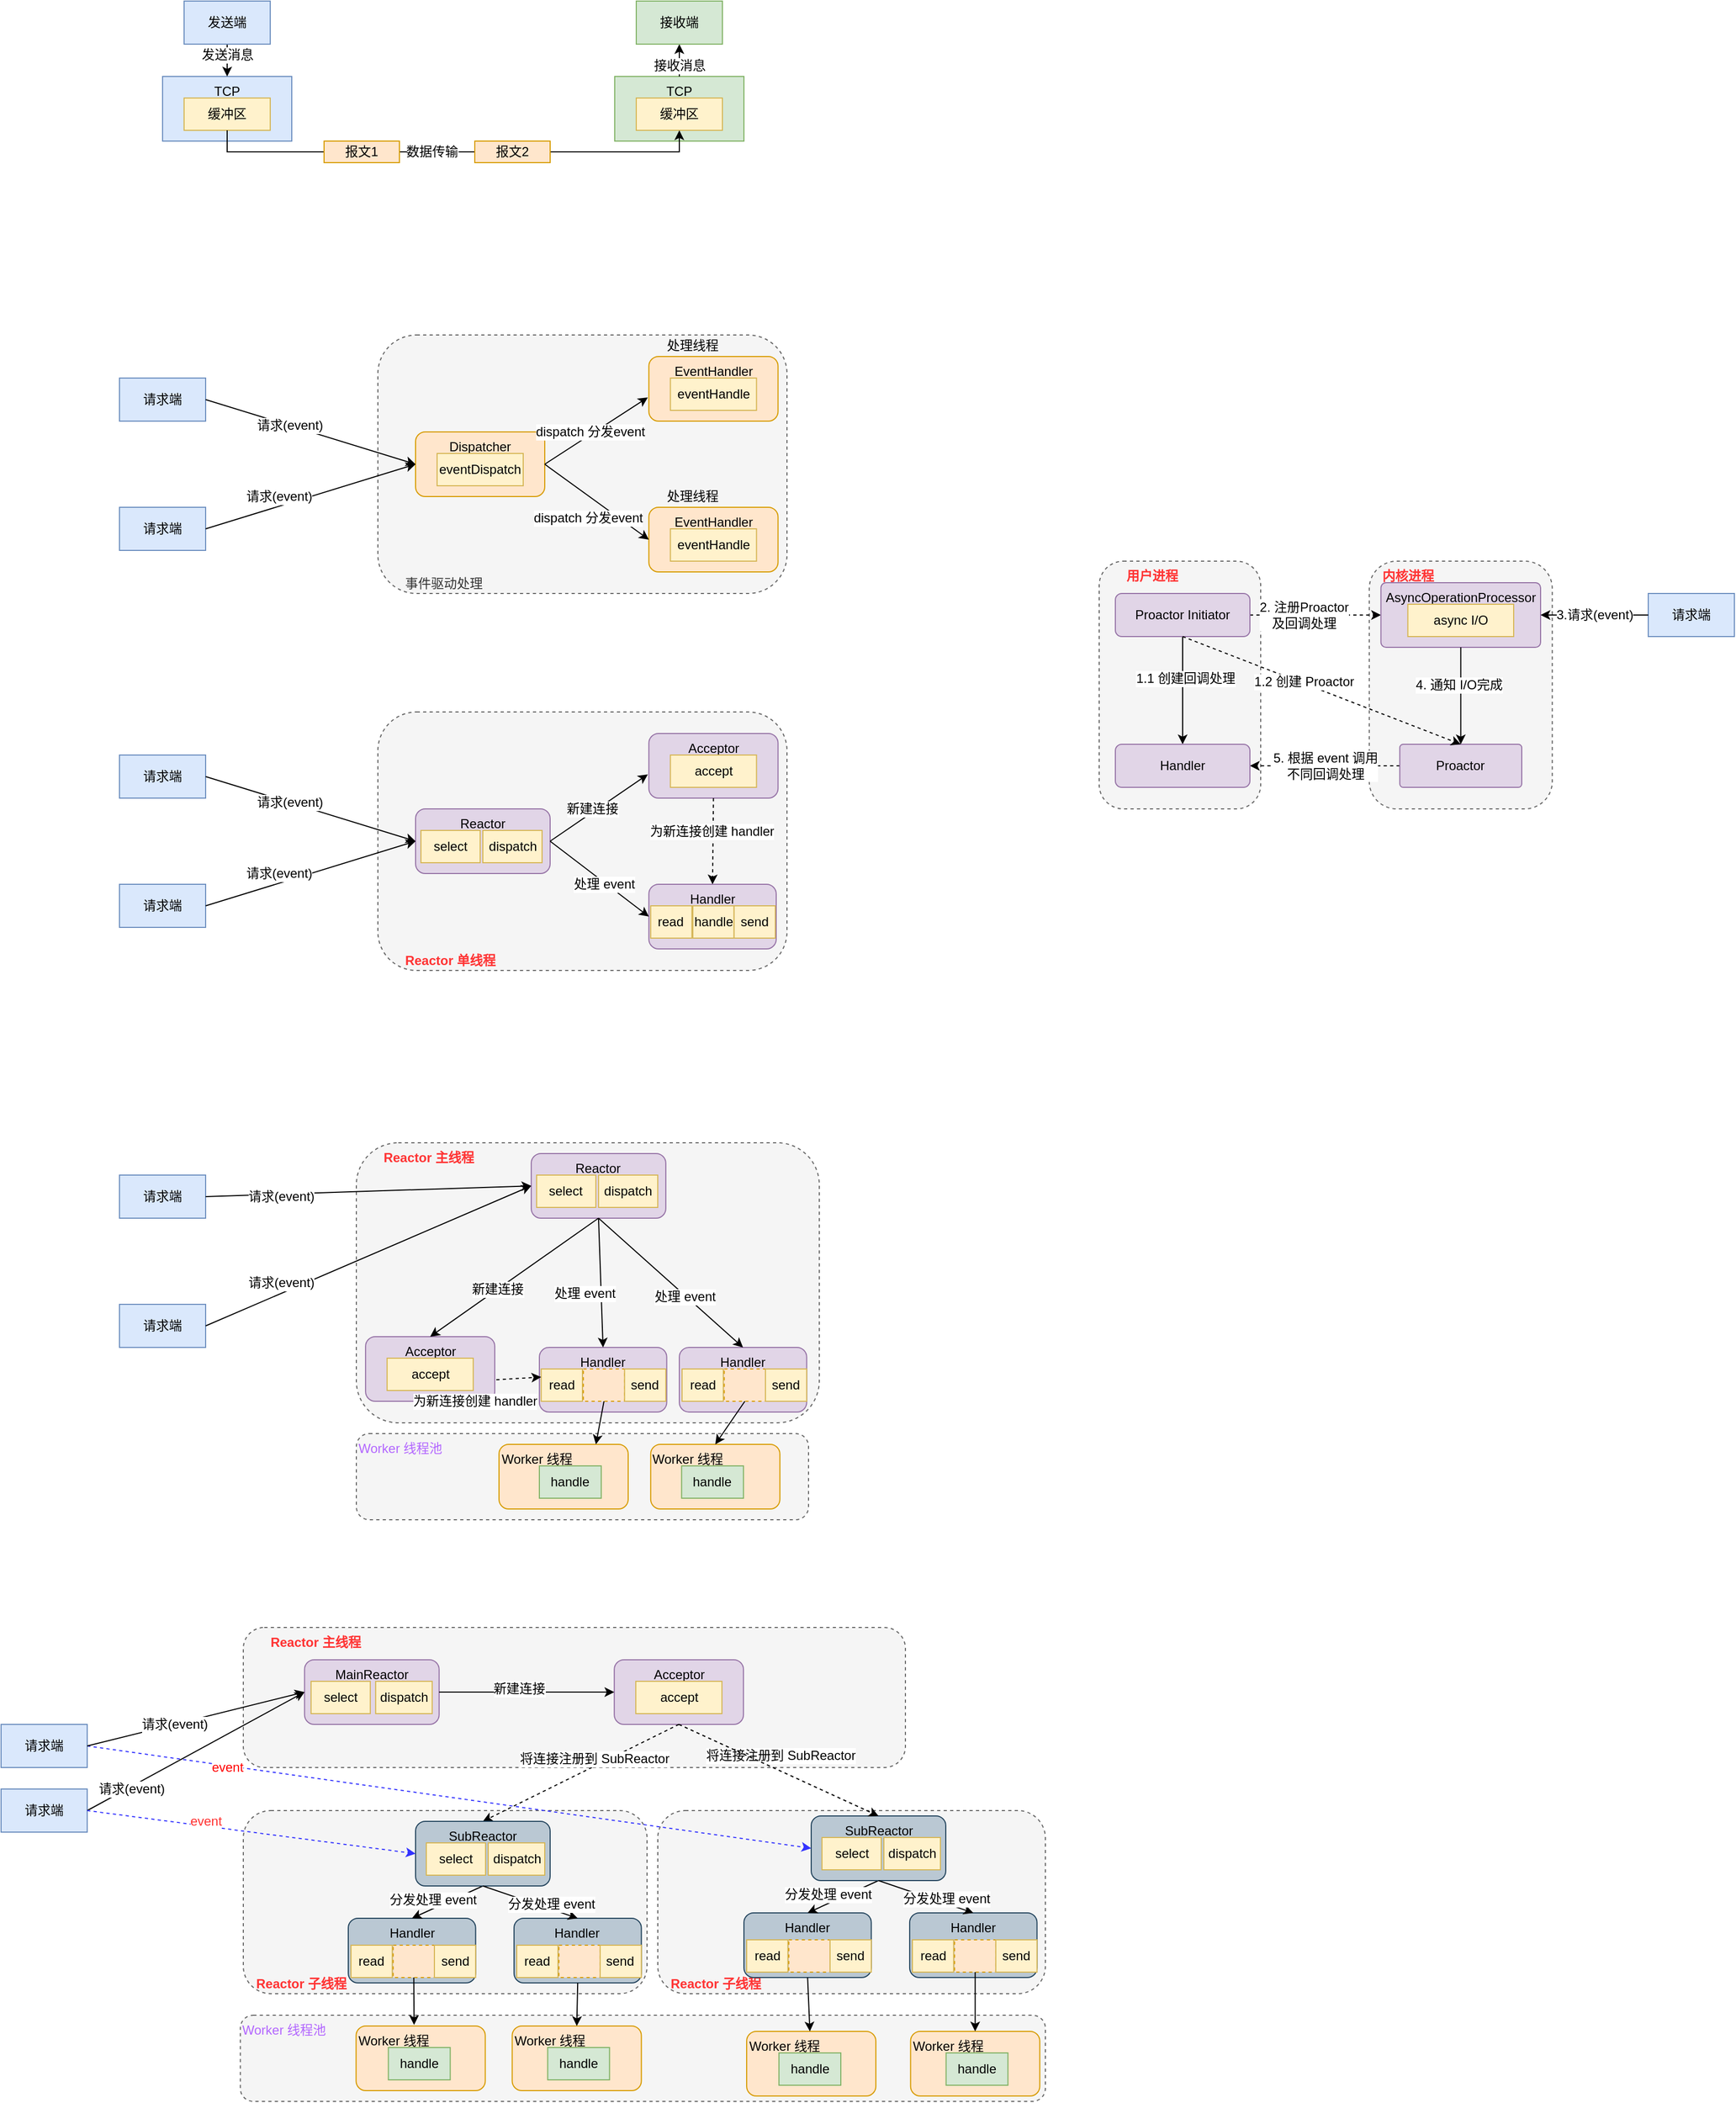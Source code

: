 <mxfile version="12.8.8" type="github"><diagram id="HG_nd-JVfH8owSsZCzvJ" name="Page-1"><mxGraphModel dx="1426" dy="865" grid="1" gridSize="10" guides="1" tooltips="1" connect="1" arrows="1" fold="1" page="1" pageScale="1" pageWidth="850" pageHeight="1100" math="0" shadow="0"><root><mxCell id="0"/><mxCell id="1" parent="0"/><mxCell id="6DmqUgGIosOf8eUgWo7p-262" value="&lt;b&gt;&lt;font color=&quot;#ff3333&quot;&gt;&amp;nbsp; &amp;nbsp;Reactor 子线程&lt;/font&gt;&lt;/b&gt;" style="rounded=1;whiteSpace=wrap;html=1;verticalAlign=bottom;align=left;dashed=1;fillColor=#f5f5f5;strokeColor=#666666;fontColor=#333333;" vertex="1" parent="1"><mxGeometry x="620" y="1840" width="360" height="170" as="geometry"/></mxCell><mxCell id="6DmqUgGIosOf8eUgWo7p-243" value="&lt;b&gt;&lt;font color=&quot;#ff3333&quot;&gt;&amp;nbsp; &amp;nbsp; &amp;nbsp; &amp;nbsp;用户进程&lt;/font&gt;&lt;/b&gt;" style="rounded=1;whiteSpace=wrap;html=1;verticalAlign=top;align=left;dashed=1;fillColor=#f5f5f5;strokeColor=#666666;fontColor=#333333;" vertex="1" parent="1"><mxGeometry x="1030" y="680" width="150" height="230" as="geometry"/></mxCell><mxCell id="6DmqUgGIosOf8eUgWo7p-240" value="&lt;font color=&quot;#ff3333&quot;&gt;&lt;b&gt;&amp;nbsp; &amp;nbsp;内核进程&lt;/b&gt;&lt;/font&gt;" style="rounded=1;whiteSpace=wrap;html=1;verticalAlign=top;align=left;dashed=1;fillColor=#f5f5f5;strokeColor=#666666;fontColor=#333333;" vertex="1" parent="1"><mxGeometry x="1280.85" y="680" width="170" height="230" as="geometry"/></mxCell><mxCell id="6DmqUgGIosOf8eUgWo7p-130" value="&lt;b&gt;&lt;font color=&quot;#ff3333&quot;&gt;&amp;nbsp; &amp;nbsp;Reactor 子线程&lt;/font&gt;&lt;/b&gt;" style="rounded=1;whiteSpace=wrap;html=1;verticalAlign=bottom;align=left;dashed=1;fillColor=#f5f5f5;strokeColor=#666666;fontColor=#333333;" vertex="1" parent="1"><mxGeometry x="235" y="1840" width="375" height="170" as="geometry"/></mxCell><mxCell id="6DmqUgGIosOf8eUgWo7p-181" value="" style="endArrow=classic;html=1;fontColor=#B266FF;exitX=1;exitY=0.5;exitDx=0;exitDy=0;entryX=0;entryY=0.5;entryDx=0;entryDy=0;dashed=1;strokeColor=#3333FF;" edge="1" parent="1" source="6DmqUgGIosOf8eUgWo7p-132" target="6DmqUgGIosOf8eUgWo7p-252"><mxGeometry width="50" height="50" relative="1" as="geometry"><mxPoint x="450" y="1790" as="sourcePoint"/><mxPoint x="500" y="1740" as="targetPoint"/></mxGeometry></mxCell><mxCell id="6DmqUgGIosOf8eUgWo7p-183" value="&lt;font color=&quot;#ff0000&quot;&gt;event&lt;/font&gt;" style="text;html=1;align=center;verticalAlign=middle;resizable=0;points=[];labelBackgroundColor=#ffffff;fontColor=#B266FF;" vertex="1" connectable="0" parent="6DmqUgGIosOf8eUgWo7p-181"><mxGeometry x="-0.645" relative="1" as="geometry"><mxPoint x="10.19" y="3.08" as="offset"/></mxGeometry></mxCell><mxCell id="6DmqUgGIosOf8eUgWo7p-180" value="&lt;b&gt;&lt;font color=&quot;#ff3333&quot;&gt;&amp;nbsp; &amp;nbsp; &amp;nbsp; &amp;nbsp;Reactor 主线程&lt;/font&gt;&lt;/b&gt;" style="rounded=1;whiteSpace=wrap;html=1;verticalAlign=top;align=left;dashed=1;fillColor=#f5f5f5;strokeColor=#666666;fontColor=#333333;" vertex="1" parent="1"><mxGeometry x="235" y="1670" width="615" height="130" as="geometry"/></mxCell><mxCell id="6DmqUgGIosOf8eUgWo7p-2" value="TCP" style="rounded=0;whiteSpace=wrap;html=1;verticalAlign=top;fillColor=#dae8fc;strokeColor=#6c8ebf;" vertex="1" parent="1"><mxGeometry x="160" y="230" width="120" height="60" as="geometry"/></mxCell><mxCell id="6DmqUgGIosOf8eUgWo7p-3" value="缓冲区" style="rounded=0;whiteSpace=wrap;html=1;fillColor=#fff2cc;strokeColor=#d6b656;" vertex="1" parent="1"><mxGeometry x="180" y="250" width="80" height="30" as="geometry"/></mxCell><mxCell id="6DmqUgGIosOf8eUgWo7p-4" value="" style="endArrow=classic;html=1;exitX=0.5;exitY=1;exitDx=0;exitDy=0;" edge="1" parent="1" source="6DmqUgGIosOf8eUgWo7p-6" target="6DmqUgGIosOf8eUgWo7p-2"><mxGeometry width="50" height="50" relative="1" as="geometry"><mxPoint x="220" y="160" as="sourcePoint"/><mxPoint x="580" y="440" as="targetPoint"/></mxGeometry></mxCell><mxCell id="6DmqUgGIosOf8eUgWo7p-5" value="发送消息" style="text;html=1;align=center;verticalAlign=middle;resizable=0;points=[];labelBackgroundColor=#ffffff;" vertex="1" connectable="0" parent="6DmqUgGIosOf8eUgWo7p-4"><mxGeometry x="-0.457" y="-2" relative="1" as="geometry"><mxPoint x="2" y="2" as="offset"/></mxGeometry></mxCell><mxCell id="6DmqUgGIosOf8eUgWo7p-6" value="发送端" style="rounded=0;whiteSpace=wrap;html=1;fillColor=#dae8fc;strokeColor=#6c8ebf;" vertex="1" parent="1"><mxGeometry x="180" y="160" width="80" height="40" as="geometry"/></mxCell><mxCell id="6DmqUgGIosOf8eUgWo7p-8" value="TCP" style="rounded=0;whiteSpace=wrap;html=1;verticalAlign=top;fillColor=#d5e8d4;strokeColor=#82b366;" vertex="1" parent="1"><mxGeometry x="580" y="230" width="120" height="60" as="geometry"/></mxCell><mxCell id="6DmqUgGIosOf8eUgWo7p-9" value="缓冲区" style="rounded=0;whiteSpace=wrap;html=1;fillColor=#fff2cc;strokeColor=#d6b656;" vertex="1" parent="1"><mxGeometry x="600" y="250" width="80" height="30" as="geometry"/></mxCell><mxCell id="6DmqUgGIosOf8eUgWo7p-10" value="" style="endArrow=classic;html=1;exitX=0.5;exitY=0;exitDx=0;exitDy=0;entryX=0.5;entryY=1;entryDx=0;entryDy=0;" edge="1" parent="1" source="6DmqUgGIosOf8eUgWo7p-8" target="6DmqUgGIosOf8eUgWo7p-12"><mxGeometry width="50" height="50" relative="1" as="geometry"><mxPoint x="640" y="160" as="sourcePoint"/><mxPoint x="550" y="210" as="targetPoint"/></mxGeometry></mxCell><mxCell id="6DmqUgGIosOf8eUgWo7p-11" value="接收消息" style="text;html=1;align=center;verticalAlign=middle;resizable=0;points=[];labelBackgroundColor=#ffffff;" vertex="1" connectable="0" parent="6DmqUgGIosOf8eUgWo7p-10"><mxGeometry x="-0.457" y="-2" relative="1" as="geometry"><mxPoint x="-2" y="-2" as="offset"/></mxGeometry></mxCell><mxCell id="6DmqUgGIosOf8eUgWo7p-12" value="接收端" style="rounded=0;whiteSpace=wrap;html=1;fillColor=#d5e8d4;strokeColor=#82b366;" vertex="1" parent="1"><mxGeometry x="600" y="160" width="80" height="40" as="geometry"/></mxCell><mxCell id="6DmqUgGIosOf8eUgWo7p-7" style="edgeStyle=orthogonalEdgeStyle;rounded=0;orthogonalLoop=1;jettySize=auto;html=1;exitX=0.5;exitY=1;exitDx=0;exitDy=0;entryX=0.5;entryY=1;entryDx=0;entryDy=0;" edge="1" parent="1" source="6DmqUgGIosOf8eUgWo7p-3" target="6DmqUgGIosOf8eUgWo7p-9"><mxGeometry relative="1" as="geometry"><mxPoint x="630" y="430" as="targetPoint"/></mxGeometry></mxCell><mxCell id="6DmqUgGIosOf8eUgWo7p-17" value="数据传输" style="text;html=1;align=center;verticalAlign=middle;resizable=0;points=[];labelBackgroundColor=#ffffff;" vertex="1" connectable="0" parent="6DmqUgGIosOf8eUgWo7p-7"><mxGeometry x="-0.122" relative="1" as="geometry"><mxPoint x="8" as="offset"/></mxGeometry></mxCell><mxCell id="6DmqUgGIosOf8eUgWo7p-13" value="报文1" style="rounded=0;whiteSpace=wrap;html=1;fillColor=#ffe6cc;strokeColor=#d79b00;" vertex="1" parent="1"><mxGeometry x="310" y="290" width="70" height="20" as="geometry"/></mxCell><mxCell id="6DmqUgGIosOf8eUgWo7p-14" value="报文2" style="rounded=0;whiteSpace=wrap;html=1;fillColor=#ffe6cc;strokeColor=#d79b00;" vertex="1" parent="1"><mxGeometry x="450" y="290" width="70" height="20" as="geometry"/></mxCell><mxCell id="6DmqUgGIosOf8eUgWo7p-43" value="&lt;b&gt;&lt;font color=&quot;#ff3333&quot;&gt;&amp;nbsp; &amp;nbsp; &amp;nbsp; &amp;nbsp;Reactor 单线程&lt;/font&gt;&lt;/b&gt;" style="rounded=1;whiteSpace=wrap;html=1;verticalAlign=bottom;align=left;dashed=1;fillColor=#f5f5f5;strokeColor=#666666;fontColor=#333333;" vertex="1" parent="1"><mxGeometry x="360" y="820" width="380" height="240" as="geometry"/></mxCell><mxCell id="6DmqUgGIosOf8eUgWo7p-44" value="Reactor" style="rounded=1;whiteSpace=wrap;html=1;verticalAlign=top;fillColor=#e1d5e7;strokeColor=#9673a6;" vertex="1" parent="1"><mxGeometry x="395" y="910" width="125" height="60" as="geometry"/></mxCell><mxCell id="6DmqUgGIosOf8eUgWo7p-45" value="请求端" style="rounded=0;whiteSpace=wrap;html=1;fillColor=#dae8fc;strokeColor=#6c8ebf;" vertex="1" parent="1"><mxGeometry x="120" y="860" width="80" height="40" as="geometry"/></mxCell><mxCell id="6DmqUgGIosOf8eUgWo7p-46" value="请求端" style="rounded=0;whiteSpace=wrap;html=1;fillColor=#dae8fc;strokeColor=#6c8ebf;" vertex="1" parent="1"><mxGeometry x="120" y="980" width="80" height="40" as="geometry"/></mxCell><mxCell id="6DmqUgGIosOf8eUgWo7p-47" value="dispatch" style="rounded=0;whiteSpace=wrap;html=1;fillColor=#fff2cc;strokeColor=#d6b656;" vertex="1" parent="1"><mxGeometry x="457.5" y="930" width="55" height="30" as="geometry"/></mxCell><mxCell id="6DmqUgGIosOf8eUgWo7p-48" value="Acceptor" style="rounded=1;whiteSpace=wrap;html=1;fillColor=#e1d5e7;strokeColor=#9673a6;verticalAlign=top;" vertex="1" parent="1"><mxGeometry x="611.7" y="840" width="120" height="60" as="geometry"/></mxCell><mxCell id="6DmqUgGIosOf8eUgWo7p-49" value="accept" style="rounded=0;whiteSpace=wrap;html=1;fillColor=#fff2cc;strokeColor=#d6b656;" vertex="1" parent="1"><mxGeometry x="631.7" y="860" width="80" height="30" as="geometry"/></mxCell><mxCell id="6DmqUgGIosOf8eUgWo7p-50" value="Handler" style="rounded=1;whiteSpace=wrap;html=1;fillColor=#e1d5e7;strokeColor=#9673a6;verticalAlign=top;" vertex="1" parent="1"><mxGeometry x="611.7" y="980" width="118.3" height="60" as="geometry"/></mxCell><mxCell id="6DmqUgGIosOf8eUgWo7p-51" value="read" style="rounded=0;whiteSpace=wrap;html=1;fillColor=#fff2cc;strokeColor=#d6b656;" vertex="1" parent="1"><mxGeometry x="613.4" y="1000" width="38.3" height="30" as="geometry"/></mxCell><mxCell id="6DmqUgGIosOf8eUgWo7p-54" value="" style="endArrow=classic;html=1;exitX=1;exitY=0.5;exitDx=0;exitDy=0;entryX=0;entryY=0.5;entryDx=0;entryDy=0;" edge="1" parent="1" source="6DmqUgGIosOf8eUgWo7p-45" target="6DmqUgGIosOf8eUgWo7p-44"><mxGeometry width="50" height="50" relative="1" as="geometry"><mxPoint x="600" y="1050" as="sourcePoint"/><mxPoint x="650" y="1000" as="targetPoint"/></mxGeometry></mxCell><mxCell id="6DmqUgGIosOf8eUgWo7p-55" value="请求(event)" style="text;html=1;align=center;verticalAlign=middle;resizable=0;points=[];labelBackgroundColor=#ffffff;" vertex="1" connectable="0" parent="6DmqUgGIosOf8eUgWo7p-54"><mxGeometry x="-0.2" relative="1" as="geometry"><mxPoint as="offset"/></mxGeometry></mxCell><mxCell id="6DmqUgGIosOf8eUgWo7p-56" value="" style="endArrow=classic;html=1;exitX=1;exitY=0.5;exitDx=0;exitDy=0;entryX=0;entryY=0.5;entryDx=0;entryDy=0;" edge="1" parent="1" source="6DmqUgGIosOf8eUgWo7p-46" target="6DmqUgGIosOf8eUgWo7p-44"><mxGeometry width="50" height="50" relative="1" as="geometry"><mxPoint x="600" y="1050" as="sourcePoint"/><mxPoint x="650" y="1000" as="targetPoint"/></mxGeometry></mxCell><mxCell id="6DmqUgGIosOf8eUgWo7p-57" value="请求(event)" style="text;html=1;align=center;verticalAlign=middle;resizable=0;points=[];labelBackgroundColor=#ffffff;" vertex="1" connectable="0" parent="6DmqUgGIosOf8eUgWo7p-56"><mxGeometry x="-0.292" y="2" relative="1" as="geometry"><mxPoint y="-7.4" as="offset"/></mxGeometry></mxCell><mxCell id="6DmqUgGIosOf8eUgWo7p-58" value="" style="endArrow=classic;html=1;exitX=1;exitY=0.5;exitDx=0;exitDy=0;entryX=-0.008;entryY=0.633;entryDx=0;entryDy=0;entryPerimeter=0;" edge="1" parent="1" source="6DmqUgGIosOf8eUgWo7p-44" target="6DmqUgGIosOf8eUgWo7p-48"><mxGeometry width="50" height="50" relative="1" as="geometry"><mxPoint x="675" y="1050" as="sourcePoint"/><mxPoint x="725" y="1000" as="targetPoint"/></mxGeometry></mxCell><mxCell id="6DmqUgGIosOf8eUgWo7p-59" value="新建连接" style="text;html=1;align=center;verticalAlign=middle;resizable=0;points=[];labelBackgroundColor=#ffffff;" vertex="1" connectable="0" parent="6DmqUgGIosOf8eUgWo7p-58"><mxGeometry x="-0.099" y="3" relative="1" as="geometry"><mxPoint as="offset"/></mxGeometry></mxCell><mxCell id="6DmqUgGIosOf8eUgWo7p-60" value="" style="endArrow=classic;html=1;exitX=1;exitY=0.5;exitDx=0;exitDy=0;entryX=0;entryY=0.5;entryDx=0;entryDy=0;" edge="1" parent="1" source="6DmqUgGIosOf8eUgWo7p-44" target="6DmqUgGIosOf8eUgWo7p-50"><mxGeometry width="50" height="50" relative="1" as="geometry"><mxPoint x="675" y="1050" as="sourcePoint"/><mxPoint x="725" y="1000" as="targetPoint"/></mxGeometry></mxCell><mxCell id="6DmqUgGIosOf8eUgWo7p-61" value="&lt;span style=&quot;color: rgba(0 , 0 , 0 , 0) ; font-family: monospace ; font-size: 0px ; background-color: rgb(248 , 249 , 250)&quot;&gt;%3CmxGraphModel%3E%3Croot%3E%3CmxCell%20id%3D%220%22%2F%3E%3CmxCell%20id%3D%221%22%20parent%3D%220%22%2F%3E%3CmxCell%20id%3D%222%22%20value%3D%22dispatch%20%E5%88%86%E5%8F%91event%22%20style%3D%22text%3Bhtml%3D1%3Balign%3Dcenter%3BverticalAlign%3Dmiddle%3Bresizable%3D0%3Bpoints%3D%5B%5D%3BlabelBackgroundColor%3D%23ffffff%3B%22%20vertex%3D%221%22%20connectable%3D%220%22%20parent%3D%221%22%3E%3CmxGeometry%20x%3D%22473.55%22%20y%3D%22569.861%22%20as%3D%22geometry%22%3E%3CmxPoint%20as%3D%22offset%22%2F%3E%3C%2FmxGeometry%3E%3C%2FmxCell%3E%3C%2Froot%3E%3C%2FmxGraphModel%3E&lt;/span&gt;" style="text;html=1;align=center;verticalAlign=middle;resizable=0;points=[];labelBackgroundColor=#ffffff;" vertex="1" connectable="0" parent="6DmqUgGIosOf8eUgWo7p-60"><mxGeometry x="-0.136" y="-2" relative="1" as="geometry"><mxPoint as="offset"/></mxGeometry></mxCell><mxCell id="6DmqUgGIosOf8eUgWo7p-62" value="处理 event" style="text;html=1;align=center;verticalAlign=middle;resizable=0;points=[];labelBackgroundColor=#ffffff;" vertex="1" connectable="0" parent="1"><mxGeometry x="570.0" y="980.001" as="geometry"><mxPoint as="offset"/></mxGeometry></mxCell><mxCell id="6DmqUgGIosOf8eUgWo7p-63" value="select" style="rounded=0;whiteSpace=wrap;html=1;fillColor=#fff2cc;strokeColor=#d6b656;" vertex="1" parent="1"><mxGeometry x="400" y="930" width="55" height="30" as="geometry"/></mxCell><mxCell id="6DmqUgGIosOf8eUgWo7p-65" value="handle" style="rounded=0;whiteSpace=wrap;html=1;fillColor=#fff2cc;strokeColor=#d6b656;" vertex="1" parent="1"><mxGeometry x="652.55" y="1000" width="38.3" height="30" as="geometry"/></mxCell><mxCell id="6DmqUgGIosOf8eUgWo7p-66" value="send" style="rounded=0;whiteSpace=wrap;html=1;fillColor=#fff2cc;strokeColor=#d6b656;" vertex="1" parent="1"><mxGeometry x="690.85" y="1000" width="38.3" height="30" as="geometry"/></mxCell><mxCell id="6DmqUgGIosOf8eUgWo7p-67" value="" style="endArrow=classic;html=1;exitX=0.5;exitY=1;exitDx=0;exitDy=0;entryX=0.5;entryY=0;entryDx=0;entryDy=0;dashed=1;" edge="1" parent="1" source="6DmqUgGIosOf8eUgWo7p-48" target="6DmqUgGIosOf8eUgWo7p-50"><mxGeometry width="50" height="50" relative="1" as="geometry"><mxPoint x="630" y="1000" as="sourcePoint"/><mxPoint x="680" y="950" as="targetPoint"/></mxGeometry></mxCell><mxCell id="6DmqUgGIosOf8eUgWo7p-68" value="为新连接创建 handler" style="text;html=1;align=center;verticalAlign=middle;resizable=0;points=[];labelBackgroundColor=#ffffff;" vertex="1" connectable="0" parent="6DmqUgGIosOf8eUgWo7p-67"><mxGeometry x="-0.224" y="-2" relative="1" as="geometry"><mxPoint as="offset"/></mxGeometry></mxCell><mxCell id="6DmqUgGIosOf8eUgWo7p-70" value="&lt;b&gt;&lt;font color=&quot;#ff3333&quot;&gt;&amp;nbsp; &amp;nbsp; &amp;nbsp; &amp;nbsp;Reactor 主线程&lt;/font&gt;&lt;/b&gt;" style="rounded=1;whiteSpace=wrap;html=1;verticalAlign=top;align=left;dashed=1;fillColor=#f5f5f5;strokeColor=#666666;fontColor=#333333;" vertex="1" parent="1"><mxGeometry x="340" y="1220" width="430" height="260" as="geometry"/></mxCell><mxCell id="6DmqUgGIosOf8eUgWo7p-71" value="Reactor" style="rounded=1;whiteSpace=wrap;html=1;verticalAlign=top;fillColor=#e1d5e7;strokeColor=#9673a6;" vertex="1" parent="1"><mxGeometry x="502.45" y="1230" width="125" height="60" as="geometry"/></mxCell><mxCell id="6DmqUgGIosOf8eUgWo7p-72" value="请求端" style="rounded=0;whiteSpace=wrap;html=1;fillColor=#dae8fc;strokeColor=#6c8ebf;" vertex="1" parent="1"><mxGeometry x="120" y="1250" width="80" height="40" as="geometry"/></mxCell><mxCell id="6DmqUgGIosOf8eUgWo7p-73" value="请求端" style="rounded=0;whiteSpace=wrap;html=1;fillColor=#dae8fc;strokeColor=#6c8ebf;" vertex="1" parent="1"><mxGeometry x="120" y="1370" width="80" height="40" as="geometry"/></mxCell><mxCell id="6DmqUgGIosOf8eUgWo7p-74" value="dispatch" style="rounded=0;whiteSpace=wrap;html=1;fillColor=#fff2cc;strokeColor=#d6b656;" vertex="1" parent="1"><mxGeometry x="564.95" y="1250" width="55" height="30" as="geometry"/></mxCell><mxCell id="6DmqUgGIosOf8eUgWo7p-75" value="Acceptor" style="rounded=1;whiteSpace=wrap;html=1;fillColor=#e1d5e7;strokeColor=#9673a6;verticalAlign=top;" vertex="1" parent="1"><mxGeometry x="348.57" y="1400" width="120" height="60" as="geometry"/></mxCell><mxCell id="6DmqUgGIosOf8eUgWo7p-76" value="accept" style="rounded=0;whiteSpace=wrap;html=1;fillColor=#fff2cc;strokeColor=#d6b656;" vertex="1" parent="1"><mxGeometry x="368.57" y="1420" width="80" height="30" as="geometry"/></mxCell><mxCell id="6DmqUgGIosOf8eUgWo7p-77" value="Handler" style="rounded=1;whiteSpace=wrap;html=1;fillColor=#e1d5e7;strokeColor=#9673a6;verticalAlign=top;" vertex="1" parent="1"><mxGeometry x="510" y="1410" width="118.3" height="60" as="geometry"/></mxCell><mxCell id="6DmqUgGIosOf8eUgWo7p-78" value="read" style="rounded=0;whiteSpace=wrap;html=1;fillColor=#fff2cc;strokeColor=#d6b656;" vertex="1" parent="1"><mxGeometry x="511.7" y="1430" width="38.3" height="30" as="geometry"/></mxCell><mxCell id="6DmqUgGIosOf8eUgWo7p-79" value="" style="endArrow=classic;html=1;exitX=1;exitY=0.5;exitDx=0;exitDy=0;entryX=0;entryY=0.5;entryDx=0;entryDy=0;" edge="1" parent="1" source="6DmqUgGIosOf8eUgWo7p-72" target="6DmqUgGIosOf8eUgWo7p-71"><mxGeometry width="50" height="50" relative="1" as="geometry"><mxPoint x="600" y="1440" as="sourcePoint"/><mxPoint x="650" y="1390" as="targetPoint"/></mxGeometry></mxCell><mxCell id="6DmqUgGIosOf8eUgWo7p-80" value="请求(event)" style="text;html=1;align=center;verticalAlign=middle;resizable=0;points=[];labelBackgroundColor=#ffffff;" vertex="1" connectable="0" parent="6DmqUgGIosOf8eUgWo7p-79"><mxGeometry x="-0.2" relative="1" as="geometry"><mxPoint x="-50.93" y="4" as="offset"/></mxGeometry></mxCell><mxCell id="6DmqUgGIosOf8eUgWo7p-81" value="" style="endArrow=classic;html=1;exitX=1;exitY=0.5;exitDx=0;exitDy=0;entryX=0;entryY=0.5;entryDx=0;entryDy=0;" edge="1" parent="1" source="6DmqUgGIosOf8eUgWo7p-73" target="6DmqUgGIosOf8eUgWo7p-71"><mxGeometry width="50" height="50" relative="1" as="geometry"><mxPoint x="600" y="1440" as="sourcePoint"/><mxPoint x="650" y="1390" as="targetPoint"/></mxGeometry></mxCell><mxCell id="6DmqUgGIosOf8eUgWo7p-82" value="请求(event)" style="text;html=1;align=center;verticalAlign=middle;resizable=0;points=[];labelBackgroundColor=#ffffff;" vertex="1" connectable="0" parent="6DmqUgGIosOf8eUgWo7p-81"><mxGeometry x="-0.292" y="2" relative="1" as="geometry"><mxPoint x="-36.7" y="8.04" as="offset"/></mxGeometry></mxCell><mxCell id="6DmqUgGIosOf8eUgWo7p-83" value="" style="endArrow=classic;html=1;exitX=0.5;exitY=1;exitDx=0;exitDy=0;entryX=0.5;entryY=0;entryDx=0;entryDy=0;" edge="1" parent="1" source="6DmqUgGIosOf8eUgWo7p-71" target="6DmqUgGIosOf8eUgWo7p-75"><mxGeometry width="50" height="50" relative="1" as="geometry"><mxPoint x="675" y="1440" as="sourcePoint"/><mxPoint x="725" y="1390" as="targetPoint"/></mxGeometry></mxCell><mxCell id="6DmqUgGIosOf8eUgWo7p-84" value="新建连接" style="text;html=1;align=center;verticalAlign=middle;resizable=0;points=[];labelBackgroundColor=#ffffff;" vertex="1" connectable="0" parent="6DmqUgGIosOf8eUgWo7p-83"><mxGeometry x="-0.099" y="3" relative="1" as="geometry"><mxPoint x="-25.94" y="13.83" as="offset"/></mxGeometry></mxCell><mxCell id="6DmqUgGIosOf8eUgWo7p-85" value="" style="endArrow=classic;html=1;exitX=0.5;exitY=1;exitDx=0;exitDy=0;entryX=0.5;entryY=0;entryDx=0;entryDy=0;" edge="1" parent="1" source="6DmqUgGIosOf8eUgWo7p-71" target="6DmqUgGIosOf8eUgWo7p-77"><mxGeometry width="50" height="50" relative="1" as="geometry"><mxPoint x="675" y="1440" as="sourcePoint"/><mxPoint x="725" y="1390" as="targetPoint"/></mxGeometry></mxCell><mxCell id="6DmqUgGIosOf8eUgWo7p-86" value="&lt;span style=&quot;color: rgba(0 , 0 , 0 , 0) ; font-family: monospace ; font-size: 0px ; background-color: rgb(248 , 249 , 250)&quot;&gt;%3CmxGraphModel%3E%3Croot%3E%3CmxCell%20id%3D%220%22%2F%3E%3CmxCell%20id%3D%221%22%20parent%3D%220%22%2F%3E%3CmxCell%20id%3D%222%22%20value%3D%22dispatch%20%E5%88%86%E5%8F%91event%22%20style%3D%22text%3Bhtml%3D1%3Balign%3Dcenter%3BverticalAlign%3Dmiddle%3Bresizable%3D0%3Bpoints%3D%5B%5D%3BlabelBackgroundColor%3D%23ffffff%3B%22%20vertex%3D%221%22%20connectable%3D%220%22%20parent%3D%221%22%3E%3CmxGeometry%20x%3D%22473.55%22%20y%3D%22569.861%22%20as%3D%22geometry%22%3E%3CmxPoint%20as%3D%22offset%22%2F%3E%3C%2FmxGeometry%3E%3C%2FmxCell%3E%3C%2Froot%3E%3C%2FmxGraphModel%3E&lt;/span&gt;" style="text;html=1;align=center;verticalAlign=middle;resizable=0;points=[];labelBackgroundColor=#ffffff;" vertex="1" connectable="0" parent="6DmqUgGIosOf8eUgWo7p-85"><mxGeometry x="-0.136" y="-2" relative="1" as="geometry"><mxPoint as="offset"/></mxGeometry></mxCell><mxCell id="6DmqUgGIosOf8eUgWo7p-87" value="处理 event" style="text;html=1;align=center;verticalAlign=middle;resizable=0;points=[];labelBackgroundColor=#ffffff;" vertex="1" connectable="0" parent="1"><mxGeometry x="555.0" y="1363.071" as="geometry"><mxPoint x="-3" y="-3" as="offset"/></mxGeometry></mxCell><mxCell id="6DmqUgGIosOf8eUgWo7p-88" value="select" style="rounded=0;whiteSpace=wrap;html=1;fillColor=#fff2cc;strokeColor=#d6b656;" vertex="1" parent="1"><mxGeometry x="507.45" y="1250" width="55" height="30" as="geometry"/></mxCell><mxCell id="6DmqUgGIosOf8eUgWo7p-89" value="" style="rounded=0;whiteSpace=wrap;html=1;fillColor=#ffe6cc;strokeColor=#d79b00;dashed=1;" vertex="1" parent="1"><mxGeometry x="550.85" y="1430" width="38.3" height="30" as="geometry"/></mxCell><mxCell id="6DmqUgGIosOf8eUgWo7p-90" value="send" style="rounded=0;whiteSpace=wrap;html=1;fillColor=#fff2cc;strokeColor=#d6b656;" vertex="1" parent="1"><mxGeometry x="589.15" y="1430" width="38.3" height="30" as="geometry"/></mxCell><mxCell id="6DmqUgGIosOf8eUgWo7p-91" value="" style="endArrow=classic;html=1;entryX=0;entryY=0.25;entryDx=0;entryDy=0;dashed=1;" edge="1" parent="1" target="6DmqUgGIosOf8eUgWo7p-78"><mxGeometry width="50" height="50" relative="1" as="geometry"><mxPoint x="470" y="1440" as="sourcePoint"/><mxPoint x="680" y="1340" as="targetPoint"/></mxGeometry></mxCell><mxCell id="6DmqUgGIosOf8eUgWo7p-92" value="为新连接创建 handler" style="text;html=1;align=center;verticalAlign=middle;resizable=0;points=[];labelBackgroundColor=#ffffff;" vertex="1" connectable="0" parent="6DmqUgGIosOf8eUgWo7p-91"><mxGeometry x="-0.224" y="-2" relative="1" as="geometry"><mxPoint x="-36.09" y="18.96" as="offset"/></mxGeometry></mxCell><mxCell id="6DmqUgGIosOf8eUgWo7p-93" value="Worker 线程池" style="rounded=1;whiteSpace=wrap;html=1;dashed=1;align=left;verticalAlign=top;fillColor=#f5f5f5;strokeColor=#666666;fontColor=#B266FF;" vertex="1" parent="1"><mxGeometry x="340" y="1490" width="420" height="80" as="geometry"/></mxCell><mxCell id="6DmqUgGIosOf8eUgWo7p-94" value="Worker 线程" style="rounded=1;whiteSpace=wrap;html=1;align=left;verticalAlign=top;fillColor=#ffe6cc;strokeColor=#d79b00;" vertex="1" parent="1"><mxGeometry x="613.4" y="1500" width="120" height="60" as="geometry"/></mxCell><mxCell id="6DmqUgGIosOf8eUgWo7p-95" value="Worker 线程" style="rounded=1;whiteSpace=wrap;html=1;align=left;verticalAlign=top;fillColor=#ffe6cc;strokeColor=#d79b00;" vertex="1" parent="1"><mxGeometry x="472.5" y="1500" width="120" height="60" as="geometry"/></mxCell><mxCell id="6DmqUgGIosOf8eUgWo7p-96" value="handle" style="rounded=0;whiteSpace=wrap;html=1;align=center;fillColor=#d5e8d4;strokeColor=#82b366;" vertex="1" parent="1"><mxGeometry x="642.13" y="1520" width="57.45" height="30" as="geometry"/></mxCell><mxCell id="6DmqUgGIosOf8eUgWo7p-98" value="" style="endArrow=classic;html=1;exitX=0.5;exitY=1;exitDx=0;exitDy=0;entryX=0.75;entryY=0;entryDx=0;entryDy=0;" edge="1" parent="1" source="6DmqUgGIosOf8eUgWo7p-89" target="6DmqUgGIosOf8eUgWo7p-95"><mxGeometry width="50" height="50" relative="1" as="geometry"><mxPoint x="659.15" y="1260" as="sourcePoint"/><mxPoint x="709.15" y="1210" as="targetPoint"/></mxGeometry></mxCell><mxCell id="6DmqUgGIosOf8eUgWo7p-99" value="handle" style="rounded=0;whiteSpace=wrap;html=1;align=center;fillColor=#d5e8d4;strokeColor=#82b366;" vertex="1" parent="1"><mxGeometry x="510.0" y="1520" width="57.45" height="30" as="geometry"/></mxCell><mxCell id="6DmqUgGIosOf8eUgWo7p-131" value="MainReactor" style="rounded=1;whiteSpace=wrap;html=1;verticalAlign=top;fillColor=#e1d5e7;strokeColor=#9673a6;" vertex="1" parent="1"><mxGeometry x="291.88" y="1700" width="125" height="60" as="geometry"/></mxCell><mxCell id="6DmqUgGIosOf8eUgWo7p-132" value="请求端" style="rounded=0;whiteSpace=wrap;html=1;fillColor=#dae8fc;strokeColor=#6c8ebf;" vertex="1" parent="1"><mxGeometry x="10" y="1760" width="80" height="40" as="geometry"/></mxCell><mxCell id="6DmqUgGIosOf8eUgWo7p-133" value="请求端" style="rounded=0;whiteSpace=wrap;html=1;fillColor=#dae8fc;strokeColor=#6c8ebf;" vertex="1" parent="1"><mxGeometry x="10" y="1820" width="80" height="40" as="geometry"/></mxCell><mxCell id="6DmqUgGIosOf8eUgWo7p-134" value="dispatch" style="rounded=0;whiteSpace=wrap;html=1;fillColor=#fff2cc;strokeColor=#d6b656;" vertex="1" parent="1"><mxGeometry x="357.93" y="1720" width="52.5" height="30" as="geometry"/></mxCell><mxCell id="6DmqUgGIosOf8eUgWo7p-135" value="Acceptor" style="rounded=1;whiteSpace=wrap;html=1;fillColor=#e1d5e7;strokeColor=#9673a6;verticalAlign=top;" vertex="1" parent="1"><mxGeometry x="579.58" y="1700" width="120" height="60" as="geometry"/></mxCell><mxCell id="6DmqUgGIosOf8eUgWo7p-136" value="accept" style="rounded=0;whiteSpace=wrap;html=1;fillColor=#fff2cc;strokeColor=#d6b656;" vertex="1" parent="1"><mxGeometry x="599.58" y="1720" width="80" height="30" as="geometry"/></mxCell><mxCell id="6DmqUgGIosOf8eUgWo7p-137" value="Handler" style="rounded=1;whiteSpace=wrap;html=1;fillColor=#bac8d3;strokeColor=#23445d;verticalAlign=top;" vertex="1" parent="1"><mxGeometry x="332.5" y="1940" width="118.3" height="60" as="geometry"/></mxCell><mxCell id="6DmqUgGIosOf8eUgWo7p-138" value="read" style="rounded=0;whiteSpace=wrap;html=1;fillColor=#fff2cc;strokeColor=#d6b656;" vertex="1" parent="1"><mxGeometry x="335.05" y="1965" width="38.3" height="30" as="geometry"/></mxCell><mxCell id="6DmqUgGIosOf8eUgWo7p-139" value="" style="endArrow=classic;html=1;exitX=1;exitY=0.5;exitDx=0;exitDy=0;entryX=0;entryY=0.5;entryDx=0;entryDy=0;" edge="1" parent="1" source="6DmqUgGIosOf8eUgWo7p-132" target="6DmqUgGIosOf8eUgWo7p-131"><mxGeometry width="50" height="50" relative="1" as="geometry"><mxPoint x="480" y="1930" as="sourcePoint"/><mxPoint x="530" y="1880" as="targetPoint"/></mxGeometry></mxCell><mxCell id="6DmqUgGIosOf8eUgWo7p-140" value="请求(event)" style="text;html=1;align=center;verticalAlign=middle;resizable=0;points=[];labelBackgroundColor=#ffffff;" vertex="1" connectable="0" parent="6DmqUgGIosOf8eUgWo7p-139"><mxGeometry x="-0.2" relative="1" as="geometry"><mxPoint as="offset"/></mxGeometry></mxCell><mxCell id="6DmqUgGIosOf8eUgWo7p-141" value="" style="endArrow=classic;html=1;exitX=1;exitY=0.5;exitDx=0;exitDy=0;entryX=0;entryY=0.5;entryDx=0;entryDy=0;" edge="1" parent="1" source="6DmqUgGIosOf8eUgWo7p-133" target="6DmqUgGIosOf8eUgWo7p-131"><mxGeometry width="50" height="50" relative="1" as="geometry"><mxPoint x="480" y="1930" as="sourcePoint"/><mxPoint x="530" y="1880" as="targetPoint"/></mxGeometry></mxCell><mxCell id="6DmqUgGIosOf8eUgWo7p-142" value="请求(event)" style="text;html=1;align=center;verticalAlign=middle;resizable=0;points=[];labelBackgroundColor=#ffffff;" vertex="1" connectable="0" parent="6DmqUgGIosOf8eUgWo7p-141"><mxGeometry x="-0.292" y="2" relative="1" as="geometry"><mxPoint x="-30.17" y="20.51" as="offset"/></mxGeometry></mxCell><mxCell id="6DmqUgGIosOf8eUgWo7p-143" value="" style="endArrow=classic;html=1;exitX=1;exitY=0.5;exitDx=0;exitDy=0;entryX=0;entryY=0.5;entryDx=0;entryDy=0;" edge="1" parent="1" source="6DmqUgGIosOf8eUgWo7p-131" target="6DmqUgGIosOf8eUgWo7p-135"><mxGeometry width="50" height="50" relative="1" as="geometry"><mxPoint x="575.43" y="1900" as="sourcePoint"/><mxPoint x="511.43" y="1730" as="targetPoint"/></mxGeometry></mxCell><mxCell id="6DmqUgGIosOf8eUgWo7p-144" value="新建连接" style="text;html=1;align=center;verticalAlign=middle;resizable=0;points=[];labelBackgroundColor=#ffffff;" vertex="1" connectable="0" parent="6DmqUgGIosOf8eUgWo7p-143"><mxGeometry x="-0.099" y="3" relative="1" as="geometry"><mxPoint as="offset"/></mxGeometry></mxCell><mxCell id="6DmqUgGIosOf8eUgWo7p-145" value="" style="endArrow=classic;html=1;exitX=0.5;exitY=1;exitDx=0;exitDy=0;entryX=0.5;entryY=0;entryDx=0;entryDy=0;" edge="1" parent="1" source="6DmqUgGIosOf8eUgWo7p-160" target="6DmqUgGIosOf8eUgWo7p-137"><mxGeometry width="50" height="50" relative="1" as="geometry"><mxPoint x="555" y="1930" as="sourcePoint"/><mxPoint x="605" y="1880" as="targetPoint"/></mxGeometry></mxCell><mxCell id="6DmqUgGIosOf8eUgWo7p-146" value="&lt;span style=&quot;color: rgba(0 , 0 , 0 , 0) ; font-family: monospace ; font-size: 0px ; background-color: rgb(248 , 249 , 250)&quot;&gt;%3CmxGraphModel%3E%3Croot%3E%3CmxCell%20id%3D%220%22%2F%3E%3CmxCell%20id%3D%221%22%20parent%3D%220%22%2F%3E%3CmxCell%20id%3D%222%22%20value%3D%22dispatch%20%E5%88%86%E5%8F%91event%22%20style%3D%22text%3Bhtml%3D1%3Balign%3Dcenter%3BverticalAlign%3Dmiddle%3Bresizable%3D0%3Bpoints%3D%5B%5D%3BlabelBackgroundColor%3D%23ffffff%3B%22%20vertex%3D%221%22%20connectable%3D%220%22%20parent%3D%221%22%3E%3CmxGeometry%20x%3D%22473.55%22%20y%3D%22569.861%22%20as%3D%22geometry%22%3E%3CmxPoint%20as%3D%22offset%22%2F%3E%3C%2FmxGeometry%3E%3C%2FmxCell%3E%3C%2Froot%3E%3C%2FmxGraphModel%3E&lt;/span&gt;" style="text;html=1;align=center;verticalAlign=middle;resizable=0;points=[];labelBackgroundColor=#ffffff;" vertex="1" connectable="0" parent="6DmqUgGIosOf8eUgWo7p-145"><mxGeometry x="-0.136" y="-2" relative="1" as="geometry"><mxPoint as="offset"/></mxGeometry></mxCell><mxCell id="6DmqUgGIosOf8eUgWo7p-163" value="分发处理 event" style="text;html=1;align=center;verticalAlign=middle;resizable=0;points=[];labelBackgroundColor=#ffffff;" vertex="1" connectable="0" parent="6DmqUgGIosOf8eUgWo7p-145"><mxGeometry x="-0.247" y="-2" relative="1" as="geometry"><mxPoint x="-21.68" y="3.37" as="offset"/></mxGeometry></mxCell><mxCell id="6DmqUgGIosOf8eUgWo7p-148" value="select" style="rounded=0;whiteSpace=wrap;html=1;fillColor=#fff2cc;strokeColor=#d6b656;" vertex="1" parent="1"><mxGeometry x="297.93" y="1720" width="55" height="30" as="geometry"/></mxCell><mxCell id="6DmqUgGIosOf8eUgWo7p-149" value="" style="rounded=0;whiteSpace=wrap;html=1;fillColor=#ffe6cc;strokeColor=#d79b00;dashed=1;" vertex="1" parent="1"><mxGeometry x="374.2" y="1965" width="38.3" height="30" as="geometry"/></mxCell><mxCell id="6DmqUgGIosOf8eUgWo7p-150" value="send" style="rounded=0;whiteSpace=wrap;html=1;fillColor=#fff2cc;strokeColor=#d6b656;" vertex="1" parent="1"><mxGeometry x="412.5" y="1965" width="38.3" height="30" as="geometry"/></mxCell><mxCell id="6DmqUgGIosOf8eUgWo7p-151" value="" style="endArrow=classic;html=1;exitX=0.5;exitY=1;exitDx=0;exitDy=0;dashed=1;entryX=0.5;entryY=0;entryDx=0;entryDy=0;" edge="1" parent="1" source="6DmqUgGIosOf8eUgWo7p-135" target="6DmqUgGIosOf8eUgWo7p-160"><mxGeometry width="50" height="50" relative="1" as="geometry"><mxPoint x="510" y="1880" as="sourcePoint"/><mxPoint x="450" y="1930" as="targetPoint"/></mxGeometry></mxCell><mxCell id="6DmqUgGIosOf8eUgWo7p-152" value="将连接注册到 SubReactor" style="text;html=1;align=center;verticalAlign=middle;resizable=0;points=[];labelBackgroundColor=#ffffff;" vertex="1" connectable="0" parent="6DmqUgGIosOf8eUgWo7p-151"><mxGeometry x="-0.224" y="-2" relative="1" as="geometry"><mxPoint x="-6.91" y="-1.41" as="offset"/></mxGeometry></mxCell><mxCell id="6DmqUgGIosOf8eUgWo7p-153" value="Worker 线程池" style="rounded=1;whiteSpace=wrap;html=1;dashed=1;align=left;verticalAlign=top;fillColor=#f5f5f5;strokeColor=#666666;fontColor=#B266FF;" vertex="1" parent="1"><mxGeometry x="232.25" y="2030" width="747.75" height="80" as="geometry"/></mxCell><mxCell id="6DmqUgGIosOf8eUgWo7p-154" value="Worker 线程" style="rounded=1;whiteSpace=wrap;html=1;align=left;verticalAlign=top;fillColor=#ffe6cc;strokeColor=#d79b00;" vertex="1" parent="1"><mxGeometry x="484.75" y="2040" width="120" height="60" as="geometry"/></mxCell><mxCell id="6DmqUgGIosOf8eUgWo7p-155" value="Worker 线程" style="rounded=1;whiteSpace=wrap;html=1;align=left;verticalAlign=top;fillColor=#ffe6cc;strokeColor=#d79b00;" vertex="1" parent="1"><mxGeometry x="339.75" y="2040" width="120" height="60" as="geometry"/></mxCell><mxCell id="6DmqUgGIosOf8eUgWo7p-156" value="handle" style="rounded=0;whiteSpace=wrap;html=1;align=center;fillColor=#d5e8d4;strokeColor=#82b366;" vertex="1" parent="1"><mxGeometry x="517.73" y="2060" width="57.45" height="30" as="geometry"/></mxCell><mxCell id="6DmqUgGIosOf8eUgWo7p-157" value="" style="endArrow=classic;html=1;exitX=0.5;exitY=1;exitDx=0;exitDy=0;entryX=0.449;entryY=-0.017;entryDx=0;entryDy=0;entryPerimeter=0;" edge="1" parent="1" source="6DmqUgGIosOf8eUgWo7p-149" target="6DmqUgGIosOf8eUgWo7p-155"><mxGeometry width="50" height="50" relative="1" as="geometry"><mxPoint x="539.15" y="1750" as="sourcePoint"/><mxPoint x="589.15" y="1700" as="targetPoint"/></mxGeometry></mxCell><mxCell id="6DmqUgGIosOf8eUgWo7p-158" value="handle" style="rounded=0;whiteSpace=wrap;html=1;align=center;fillColor=#d5e8d4;strokeColor=#82b366;" vertex="1" parent="1"><mxGeometry x="369.75" y="2060" width="57.45" height="30" as="geometry"/></mxCell><mxCell id="6DmqUgGIosOf8eUgWo7p-160" value="SubReactor" style="rounded=1;whiteSpace=wrap;html=1;verticalAlign=top;fillColor=#bac8d3;strokeColor=#23445d;" vertex="1" parent="1"><mxGeometry x="395" y="1850" width="125" height="60" as="geometry"/></mxCell><mxCell id="6DmqUgGIosOf8eUgWo7p-161" value="select" style="rounded=0;whiteSpace=wrap;html=1;fillColor=#fff2cc;strokeColor=#d6b656;" vertex="1" parent="1"><mxGeometry x="405" y="1870" width="55" height="30" as="geometry"/></mxCell><mxCell id="6DmqUgGIosOf8eUgWo7p-162" value="dispatch" style="rounded=0;whiteSpace=wrap;html=1;fillColor=#fff2cc;strokeColor=#d6b656;" vertex="1" parent="1"><mxGeometry x="462.5" y="1870" width="52.5" height="30" as="geometry"/></mxCell><mxCell id="6DmqUgGIosOf8eUgWo7p-164" value="Handler" style="rounded=1;whiteSpace=wrap;html=1;fillColor=#e1d5e7;strokeColor=#9673a6;verticalAlign=top;" vertex="1" parent="1"><mxGeometry x="640" y="1410" width="118.3" height="60" as="geometry"/></mxCell><mxCell id="6DmqUgGIosOf8eUgWo7p-165" value="read" style="rounded=0;whiteSpace=wrap;html=1;fillColor=#fff2cc;strokeColor=#d6b656;" vertex="1" parent="1"><mxGeometry x="642.55" y="1430" width="38.3" height="30" as="geometry"/></mxCell><mxCell id="6DmqUgGIosOf8eUgWo7p-166" value="" style="rounded=0;whiteSpace=wrap;html=1;fillColor=#ffe6cc;strokeColor=#d79b00;dashed=1;" vertex="1" parent="1"><mxGeometry x="681.7" y="1430" width="38.3" height="30" as="geometry"/></mxCell><mxCell id="6DmqUgGIosOf8eUgWo7p-167" value="send" style="rounded=0;whiteSpace=wrap;html=1;fillColor=#fff2cc;strokeColor=#d6b656;" vertex="1" parent="1"><mxGeometry x="720" y="1430" width="38.3" height="30" as="geometry"/></mxCell><mxCell id="6DmqUgGIosOf8eUgWo7p-168" value="" style="endArrow=classic;html=1;exitX=0.5;exitY=1;exitDx=0;exitDy=0;entryX=0.5;entryY=0;entryDx=0;entryDy=0;" edge="1" parent="1" source="6DmqUgGIosOf8eUgWo7p-71" target="6DmqUgGIosOf8eUgWo7p-164"><mxGeometry width="50" height="50" relative="1" as="geometry"><mxPoint x="590" y="1420" as="sourcePoint"/><mxPoint x="640" y="1370" as="targetPoint"/></mxGeometry></mxCell><mxCell id="6DmqUgGIosOf8eUgWo7p-169" value="处理 event" style="text;html=1;align=center;verticalAlign=middle;resizable=0;points=[];labelBackgroundColor=#ffffff;" vertex="1" connectable="0" parent="6DmqUgGIosOf8eUgWo7p-168"><mxGeometry x="0.2" y="-1" relative="1" as="geometry"><mxPoint as="offset"/></mxGeometry></mxCell><mxCell id="6DmqUgGIosOf8eUgWo7p-170" value="" style="endArrow=classic;html=1;exitX=0.5;exitY=1;exitDx=0;exitDy=0;entryX=0.5;entryY=0;entryDx=0;entryDy=0;" edge="1" parent="1" source="6DmqUgGIosOf8eUgWo7p-166" target="6DmqUgGIosOf8eUgWo7p-94"><mxGeometry width="50" height="50" relative="1" as="geometry"><mxPoint x="590" y="1420" as="sourcePoint"/><mxPoint x="538" y="1500" as="targetPoint"/></mxGeometry></mxCell><mxCell id="6DmqUgGIosOf8eUgWo7p-172" value="Handler" style="rounded=1;whiteSpace=wrap;html=1;fillColor=#bac8d3;strokeColor=#23445d;verticalAlign=top;" vertex="1" parent="1"><mxGeometry x="486.45" y="1940" width="118.3" height="60" as="geometry"/></mxCell><mxCell id="6DmqUgGIosOf8eUgWo7p-173" value="read" style="rounded=0;whiteSpace=wrap;html=1;fillColor=#fff2cc;strokeColor=#d6b656;" vertex="1" parent="1"><mxGeometry x="489" y="1965" width="38.3" height="30" as="geometry"/></mxCell><mxCell id="6DmqUgGIosOf8eUgWo7p-174" value="" style="rounded=0;whiteSpace=wrap;html=1;fillColor=#ffe6cc;strokeColor=#d79b00;dashed=1;" vertex="1" parent="1"><mxGeometry x="528.15" y="1965" width="38.3" height="30" as="geometry"/></mxCell><mxCell id="6DmqUgGIosOf8eUgWo7p-175" value="send" style="rounded=0;whiteSpace=wrap;html=1;fillColor=#fff2cc;strokeColor=#d6b656;" vertex="1" parent="1"><mxGeometry x="566.45" y="1965" width="38.3" height="30" as="geometry"/></mxCell><mxCell id="6DmqUgGIosOf8eUgWo7p-176" value="" style="endArrow=classic;html=1;fontColor=#B266FF;exitX=0.5;exitY=1;exitDx=0;exitDy=0;entryX=0.5;entryY=0;entryDx=0;entryDy=0;" edge="1" parent="1" source="6DmqUgGIosOf8eUgWo7p-172" target="6DmqUgGIosOf8eUgWo7p-154"><mxGeometry width="50" height="50" relative="1" as="geometry"><mxPoint x="420" y="1930" as="sourcePoint"/><mxPoint x="470" y="1880" as="targetPoint"/></mxGeometry></mxCell><mxCell id="6DmqUgGIosOf8eUgWo7p-177" value="" style="endArrow=classic;html=1;exitX=0.5;exitY=1;exitDx=0;exitDy=0;entryX=0.5;entryY=0;entryDx=0;entryDy=0;" edge="1" parent="1" source="6DmqUgGIosOf8eUgWo7p-160" target="6DmqUgGIosOf8eUgWo7p-172"><mxGeometry width="50" height="50" relative="1" as="geometry"><mxPoint x="467.5" y="1910" as="sourcePoint"/><mxPoint x="401.65" y="1950" as="targetPoint"/></mxGeometry></mxCell><mxCell id="6DmqUgGIosOf8eUgWo7p-178" value="&lt;span style=&quot;color: rgba(0 , 0 , 0 , 0) ; font-family: monospace ; font-size: 0px ; background-color: rgb(248 , 249 , 250)&quot;&gt;%3CmxGraphModel%3E%3Croot%3E%3CmxCell%20id%3D%220%22%2F%3E%3CmxCell%20id%3D%221%22%20parent%3D%220%22%2F%3E%3CmxCell%20id%3D%222%22%20value%3D%22dispatch%20%E5%88%86%E5%8F%91event%22%20style%3D%22text%3Bhtml%3D1%3Balign%3Dcenter%3BverticalAlign%3Dmiddle%3Bresizable%3D0%3Bpoints%3D%5B%5D%3BlabelBackgroundColor%3D%23ffffff%3B%22%20vertex%3D%221%22%20connectable%3D%220%22%20parent%3D%221%22%3E%3CmxGeometry%20x%3D%22473.55%22%20y%3D%22569.861%22%20as%3D%22geometry%22%3E%3CmxPoint%20as%3D%22offset%22%2F%3E%3C%2FmxGeometry%3E%3C%2FmxCell%3E%3C%2Froot%3E%3C%2FmxGraphModel%3E&lt;/span&gt;" style="text;html=1;align=center;verticalAlign=middle;resizable=0;points=[];labelBackgroundColor=#ffffff;" vertex="1" connectable="0" parent="6DmqUgGIosOf8eUgWo7p-177"><mxGeometry x="-0.136" y="-2" relative="1" as="geometry"><mxPoint as="offset"/></mxGeometry></mxCell><mxCell id="6DmqUgGIosOf8eUgWo7p-179" value="分发处理 event" style="text;html=1;align=center;verticalAlign=middle;resizable=0;points=[];labelBackgroundColor=#ffffff;" vertex="1" connectable="0" parent="6DmqUgGIosOf8eUgWo7p-177"><mxGeometry x="-0.247" y="-2" relative="1" as="geometry"><mxPoint x="30.55" y="3.3" as="offset"/></mxGeometry></mxCell><mxCell id="6DmqUgGIosOf8eUgWo7p-182" value="" style="endArrow=classic;html=1;fontColor=#B266FF;exitX=1;exitY=0.5;exitDx=0;exitDy=0;entryX=0;entryY=0.5;entryDx=0;entryDy=0;strokeColor=#3333FF;dashed=1;" edge="1" parent="1" source="6DmqUgGIosOf8eUgWo7p-133" target="6DmqUgGIosOf8eUgWo7p-160"><mxGeometry width="50" height="50" relative="1" as="geometry"><mxPoint x="90" y="1770" as="sourcePoint"/><mxPoint x="405" y="1890" as="targetPoint"/></mxGeometry></mxCell><mxCell id="6DmqUgGIosOf8eUgWo7p-184" value="&lt;font color=&quot;#ff3333&quot;&gt;event&lt;/font&gt;" style="text;html=1;align=center;verticalAlign=middle;resizable=0;points=[];labelBackgroundColor=#ffffff;fontColor=#B266FF;" vertex="1" connectable="0" parent="6DmqUgGIosOf8eUgWo7p-182"><mxGeometry x="-0.651" y="1" relative="1" as="geometry"><mxPoint x="56.33" y="3.97" as="offset"/></mxGeometry></mxCell><mxCell id="6DmqUgGIosOf8eUgWo7p-185" value="&amp;nbsp; &amp;nbsp; &amp;nbsp; &amp;nbsp;事件驱动处理" style="rounded=1;whiteSpace=wrap;html=1;verticalAlign=bottom;align=left;dashed=1;fillColor=#f5f5f5;strokeColor=#666666;fontColor=#333333;" vertex="1" parent="1"><mxGeometry x="360" y="470" width="380" height="240" as="geometry"/></mxCell><mxCell id="6DmqUgGIosOf8eUgWo7p-186" value="Dispatcher" style="rounded=1;whiteSpace=wrap;html=1;fillColor=#ffe6cc;strokeColor=#d79b00;verticalAlign=top;" vertex="1" parent="1"><mxGeometry x="395" y="560" width="120" height="60" as="geometry"/></mxCell><mxCell id="6DmqUgGIosOf8eUgWo7p-187" value="请求端" style="rounded=0;whiteSpace=wrap;html=1;fillColor=#dae8fc;strokeColor=#6c8ebf;" vertex="1" parent="1"><mxGeometry x="120" y="510" width="80" height="40" as="geometry"/></mxCell><mxCell id="6DmqUgGIosOf8eUgWo7p-188" value="请求端" style="rounded=0;whiteSpace=wrap;html=1;fillColor=#dae8fc;strokeColor=#6c8ebf;" vertex="1" parent="1"><mxGeometry x="120" y="630" width="80" height="40" as="geometry"/></mxCell><mxCell id="6DmqUgGIosOf8eUgWo7p-189" value="eventDispatch" style="rounded=0;whiteSpace=wrap;html=1;fillColor=#fff2cc;strokeColor=#d6b656;" vertex="1" parent="1"><mxGeometry x="415" y="580" width="80" height="30" as="geometry"/></mxCell><mxCell id="6DmqUgGIosOf8eUgWo7p-190" value="EventHandler" style="rounded=1;whiteSpace=wrap;html=1;fillColor=#ffe6cc;strokeColor=#d79b00;verticalAlign=top;" vertex="1" parent="1"><mxGeometry x="611.7" y="490" width="120" height="60" as="geometry"/></mxCell><mxCell id="6DmqUgGIosOf8eUgWo7p-191" value="eventHandle" style="rounded=0;whiteSpace=wrap;html=1;fillColor=#fff2cc;strokeColor=#d6b656;" vertex="1" parent="1"><mxGeometry x="631.7" y="510" width="80" height="30" as="geometry"/></mxCell><mxCell id="6DmqUgGIosOf8eUgWo7p-192" value="EventHandler" style="rounded=1;whiteSpace=wrap;html=1;fillColor=#ffe6cc;strokeColor=#d79b00;verticalAlign=top;" vertex="1" parent="1"><mxGeometry x="611.7" y="630" width="120" height="60" as="geometry"/></mxCell><mxCell id="6DmqUgGIosOf8eUgWo7p-193" value="eventHandle" style="rounded=0;whiteSpace=wrap;html=1;fillColor=#fff2cc;strokeColor=#d6b656;" vertex="1" parent="1"><mxGeometry x="631.7" y="650" width="80" height="30" as="geometry"/></mxCell><mxCell id="6DmqUgGIosOf8eUgWo7p-194" value="处理线程" style="text;html=1;align=center;verticalAlign=middle;resizable=0;points=[];autosize=1;" vertex="1" parent="1"><mxGeometry x="621.7" y="470" width="60" height="20" as="geometry"/></mxCell><mxCell id="6DmqUgGIosOf8eUgWo7p-195" value="处理线程" style="text;html=1;align=center;verticalAlign=middle;resizable=0;points=[];autosize=1;" vertex="1" parent="1"><mxGeometry x="621.7" y="610" width="60" height="20" as="geometry"/></mxCell><mxCell id="6DmqUgGIosOf8eUgWo7p-196" value="" style="endArrow=classic;html=1;exitX=1;exitY=0.5;exitDx=0;exitDy=0;entryX=0;entryY=0.5;entryDx=0;entryDy=0;" edge="1" parent="1" source="6DmqUgGIosOf8eUgWo7p-187" target="6DmqUgGIosOf8eUgWo7p-186"><mxGeometry width="50" height="50" relative="1" as="geometry"><mxPoint x="600" y="700" as="sourcePoint"/><mxPoint x="650" y="650" as="targetPoint"/></mxGeometry></mxCell><mxCell id="6DmqUgGIosOf8eUgWo7p-197" value="请求(event)" style="text;html=1;align=center;verticalAlign=middle;resizable=0;points=[];labelBackgroundColor=#ffffff;" vertex="1" connectable="0" parent="6DmqUgGIosOf8eUgWo7p-196"><mxGeometry x="-0.2" relative="1" as="geometry"><mxPoint as="offset"/></mxGeometry></mxCell><mxCell id="6DmqUgGIosOf8eUgWo7p-198" value="" style="endArrow=classic;html=1;exitX=1;exitY=0.5;exitDx=0;exitDy=0;entryX=0;entryY=0.5;entryDx=0;entryDy=0;" edge="1" parent="1" source="6DmqUgGIosOf8eUgWo7p-188" target="6DmqUgGIosOf8eUgWo7p-186"><mxGeometry width="50" height="50" relative="1" as="geometry"><mxPoint x="600" y="700" as="sourcePoint"/><mxPoint x="650" y="650" as="targetPoint"/></mxGeometry></mxCell><mxCell id="6DmqUgGIosOf8eUgWo7p-199" value="请求(event)" style="text;html=1;align=center;verticalAlign=middle;resizable=0;points=[];labelBackgroundColor=#ffffff;" vertex="1" connectable="0" parent="6DmqUgGIosOf8eUgWo7p-198"><mxGeometry x="-0.292" y="2" relative="1" as="geometry"><mxPoint y="-7.4" as="offset"/></mxGeometry></mxCell><mxCell id="6DmqUgGIosOf8eUgWo7p-200" value="" style="endArrow=classic;html=1;exitX=1;exitY=0.5;exitDx=0;exitDy=0;entryX=-0.008;entryY=0.633;entryDx=0;entryDy=0;entryPerimeter=0;" edge="1" parent="1" source="6DmqUgGIosOf8eUgWo7p-186" target="6DmqUgGIosOf8eUgWo7p-190"><mxGeometry width="50" height="50" relative="1" as="geometry"><mxPoint x="675" y="700" as="sourcePoint"/><mxPoint x="725" y="650" as="targetPoint"/></mxGeometry></mxCell><mxCell id="6DmqUgGIosOf8eUgWo7p-201" value="dispatch 分发event" style="text;html=1;align=center;verticalAlign=middle;resizable=0;points=[];labelBackgroundColor=#ffffff;" vertex="1" connectable="0" parent="6DmqUgGIosOf8eUgWo7p-200"><mxGeometry x="-0.099" y="3" relative="1" as="geometry"><mxPoint as="offset"/></mxGeometry></mxCell><mxCell id="6DmqUgGIosOf8eUgWo7p-202" value="" style="endArrow=classic;html=1;exitX=1;exitY=0.5;exitDx=0;exitDy=0;entryX=0;entryY=0.5;entryDx=0;entryDy=0;" edge="1" parent="1" source="6DmqUgGIosOf8eUgWo7p-186" target="6DmqUgGIosOf8eUgWo7p-192"><mxGeometry width="50" height="50" relative="1" as="geometry"><mxPoint x="675" y="700" as="sourcePoint"/><mxPoint x="725" y="650" as="targetPoint"/></mxGeometry></mxCell><mxCell id="6DmqUgGIosOf8eUgWo7p-203" value="&lt;span style=&quot;color: rgba(0 , 0 , 0 , 0) ; font-family: monospace ; font-size: 0px ; background-color: rgb(248 , 249 , 250)&quot;&gt;%3CmxGraphModel%3E%3Croot%3E%3CmxCell%20id%3D%220%22%2F%3E%3CmxCell%20id%3D%221%22%20parent%3D%220%22%2F%3E%3CmxCell%20id%3D%222%22%20value%3D%22dispatch%20%E5%88%86%E5%8F%91event%22%20style%3D%22text%3Bhtml%3D1%3Balign%3Dcenter%3BverticalAlign%3Dmiddle%3Bresizable%3D0%3Bpoints%3D%5B%5D%3BlabelBackgroundColor%3D%23ffffff%3B%22%20vertex%3D%221%22%20connectable%3D%220%22%20parent%3D%221%22%3E%3CmxGeometry%20x%3D%22473.55%22%20y%3D%22569.861%22%20as%3D%22geometry%22%3E%3CmxPoint%20as%3D%22offset%22%2F%3E%3C%2FmxGeometry%3E%3C%2FmxCell%3E%3C%2Froot%3E%3C%2FmxGraphModel%3E&lt;/span&gt;" style="text;html=1;align=center;verticalAlign=middle;resizable=0;points=[];labelBackgroundColor=#ffffff;" vertex="1" connectable="0" parent="6DmqUgGIosOf8eUgWo7p-202"><mxGeometry x="-0.136" y="-2" relative="1" as="geometry"><mxPoint as="offset"/></mxGeometry></mxCell><mxCell id="6DmqUgGIosOf8eUgWo7p-204" value="dispatch 分发event" style="text;html=1;align=center;verticalAlign=middle;resizable=0;points=[];labelBackgroundColor=#ffffff;" vertex="1" connectable="0" parent="1"><mxGeometry x="555.0" y="640.001" as="geometry"><mxPoint as="offset"/></mxGeometry></mxCell><mxCell id="6DmqUgGIosOf8eUgWo7p-231" style="edgeStyle=orthogonalEdgeStyle;rounded=0;orthogonalLoop=1;jettySize=auto;html=1;exitX=0.5;exitY=1;exitDx=0;exitDy=0;entryX=0.5;entryY=0;entryDx=0;entryDy=0;strokeColor=#000000;fontColor=#000000;" edge="1" parent="1" source="6DmqUgGIosOf8eUgWo7p-208" target="6DmqUgGIosOf8eUgWo7p-230"><mxGeometry relative="1" as="geometry"/></mxCell><mxCell id="6DmqUgGIosOf8eUgWo7p-232" value="1.1 创建回调处理" style="text;html=1;align=center;verticalAlign=middle;resizable=0;points=[];labelBackgroundColor=#ffffff;fontColor=#000000;" vertex="1" connectable="0" parent="6DmqUgGIosOf8eUgWo7p-231"><mxGeometry x="-0.222" y="2" relative="1" as="geometry"><mxPoint as="offset"/></mxGeometry></mxCell><mxCell id="6DmqUgGIosOf8eUgWo7p-236" style="edgeStyle=orthogonalEdgeStyle;rounded=0;orthogonalLoop=1;jettySize=auto;html=1;exitX=1;exitY=0.5;exitDx=0;exitDy=0;entryX=0;entryY=0.5;entryDx=0;entryDy=0;strokeColor=#000000;fontColor=#000000;dashed=1;" edge="1" parent="1" source="6DmqUgGIosOf8eUgWo7p-208" target="6DmqUgGIosOf8eUgWo7p-212"><mxGeometry relative="1" as="geometry"/></mxCell><mxCell id="6DmqUgGIosOf8eUgWo7p-237" value="2. 注册Proactor&lt;br&gt;及回调处理" style="text;html=1;align=center;verticalAlign=middle;resizable=0;points=[];labelBackgroundColor=#ffffff;fontColor=#000000;" vertex="1" connectable="0" parent="6DmqUgGIosOf8eUgWo7p-236"><mxGeometry x="-0.458" y="-1" relative="1" as="geometry"><mxPoint x="17" y="-1" as="offset"/></mxGeometry></mxCell><mxCell id="6DmqUgGIosOf8eUgWo7p-208" value="Proactor Initiator" style="rounded=1;whiteSpace=wrap;html=1;verticalAlign=middle;fillColor=#e1d5e7;strokeColor=#9673a6;" vertex="1" parent="1"><mxGeometry x="1045" y="710" width="125" height="40" as="geometry"/></mxCell><mxCell id="6DmqUgGIosOf8eUgWo7p-209" value="请求端" style="rounded=0;whiteSpace=wrap;html=1;fillColor=#dae8fc;strokeColor=#6c8ebf;" vertex="1" parent="1"><mxGeometry x="1540" y="710" width="80" height="40" as="geometry"/></mxCell><mxCell id="6DmqUgGIosOf8eUgWo7p-212" value="AsyncOperationProcessor" style="rounded=1;whiteSpace=wrap;html=1;fillColor=#e1d5e7;strokeColor=#9673a6;verticalAlign=top;arcSize=8;" vertex="1" parent="1"><mxGeometry x="1291.7" y="700" width="148.3" height="60" as="geometry"/></mxCell><mxCell id="6DmqUgGIosOf8eUgWo7p-213" value="async I/O" style="rounded=0;whiteSpace=wrap;html=1;fillColor=#fff2cc;strokeColor=#d6b656;" vertex="1" parent="1"><mxGeometry x="1316.7" y="720" width="98.3" height="30" as="geometry"/></mxCell><mxCell id="6DmqUgGIosOf8eUgWo7p-238" style="edgeStyle=orthogonalEdgeStyle;rounded=0;orthogonalLoop=1;jettySize=auto;html=1;exitX=0;exitY=0.5;exitDx=0;exitDy=0;entryX=1;entryY=0.5;entryDx=0;entryDy=0;strokeColor=#000000;fontColor=#000000;dashed=1;" edge="1" parent="1" source="6DmqUgGIosOf8eUgWo7p-214" target="6DmqUgGIosOf8eUgWo7p-230"><mxGeometry relative="1" as="geometry"/></mxCell><mxCell id="6DmqUgGIosOf8eUgWo7p-239" value="5. 根据 event 调用&lt;br&gt;不同回调处理" style="text;html=1;align=center;verticalAlign=middle;resizable=0;points=[];labelBackgroundColor=#ffffff;fontColor=#000000;" vertex="1" connectable="0" parent="6DmqUgGIosOf8eUgWo7p-238"><mxGeometry x="0.152" relative="1" as="geometry"><mxPoint x="10.8" as="offset"/></mxGeometry></mxCell><mxCell id="6DmqUgGIosOf8eUgWo7p-214" value="Proactor" style="rounded=1;whiteSpace=wrap;html=1;fillColor=#e1d5e7;strokeColor=#9673a6;verticalAlign=middle;arcSize=8;" vertex="1" parent="1"><mxGeometry x="1309.2" y="850" width="113.3" height="40" as="geometry"/></mxCell><mxCell id="6DmqUgGIosOf8eUgWo7p-216" value="" style="endArrow=classic;html=1;entryX=1;entryY=0.5;entryDx=0;entryDy=0;exitX=0;exitY=0.5;exitDx=0;exitDy=0;" edge="1" parent="1" source="6DmqUgGIosOf8eUgWo7p-209" target="6DmqUgGIosOf8eUgWo7p-212"><mxGeometry width="50" height="50" relative="1" as="geometry"><mxPoint x="1520" y="730" as="sourcePoint"/><mxPoint x="1700" y="730" as="targetPoint"/></mxGeometry></mxCell><mxCell id="6DmqUgGIosOf8eUgWo7p-217" value="3.请求(event)" style="text;html=1;align=center;verticalAlign=middle;resizable=0;points=[];labelBackgroundColor=#ffffff;" vertex="1" connectable="0" parent="6DmqUgGIosOf8eUgWo7p-216"><mxGeometry x="-0.2" relative="1" as="geometry"><mxPoint x="-10" as="offset"/></mxGeometry></mxCell><mxCell id="6DmqUgGIosOf8eUgWo7p-228" value="" style="endArrow=classic;html=1;exitX=0.5;exitY=1;exitDx=0;exitDy=0;entryX=0.5;entryY=0;entryDx=0;entryDy=0;" edge="1" parent="1" source="6DmqUgGIosOf8eUgWo7p-212" target="6DmqUgGIosOf8eUgWo7p-214"><mxGeometry width="50" height="50" relative="1" as="geometry"><mxPoint x="1310" y="850" as="sourcePoint"/><mxPoint x="1360" y="800" as="targetPoint"/></mxGeometry></mxCell><mxCell id="6DmqUgGIosOf8eUgWo7p-229" value="4. 通知 I/O完成" style="text;html=1;align=center;verticalAlign=middle;resizable=0;points=[];labelBackgroundColor=#ffffff;" vertex="1" connectable="0" parent="6DmqUgGIosOf8eUgWo7p-228"><mxGeometry x="-0.224" y="-2" relative="1" as="geometry"><mxPoint as="offset"/></mxGeometry></mxCell><mxCell id="6DmqUgGIosOf8eUgWo7p-230" value="Handler" style="rounded=1;whiteSpace=wrap;html=1;verticalAlign=middle;fillColor=#e1d5e7;strokeColor=#9673a6;" vertex="1" parent="1"><mxGeometry x="1045" y="850" width="125" height="40" as="geometry"/></mxCell><mxCell id="6DmqUgGIosOf8eUgWo7p-234" value="" style="endArrow=classic;html=1;strokeColor=#000000;fontColor=#000000;exitX=0.5;exitY=1;exitDx=0;exitDy=0;entryX=0.5;entryY=0;entryDx=0;entryDy=0;dashed=1;" edge="1" parent="1" source="6DmqUgGIosOf8eUgWo7p-208" target="6DmqUgGIosOf8eUgWo7p-214"><mxGeometry width="50" height="50" relative="1" as="geometry"><mxPoint x="1230" y="1020" as="sourcePoint"/><mxPoint x="1280" y="970" as="targetPoint"/></mxGeometry></mxCell><mxCell id="6DmqUgGIosOf8eUgWo7p-235" value="1.2 创建 Proactor" style="text;html=1;align=center;verticalAlign=middle;resizable=0;points=[];labelBackgroundColor=#ffffff;fontColor=#000000;" vertex="1" connectable="0" parent="6DmqUgGIosOf8eUgWo7p-234"><mxGeometry x="-0.207" y="-3" relative="1" as="geometry"><mxPoint x="11" y="-1" as="offset"/></mxGeometry></mxCell><mxCell id="6DmqUgGIosOf8eUgWo7p-245" value="Handler" style="rounded=1;whiteSpace=wrap;html=1;fillColor=#bac8d3;strokeColor=#23445d;verticalAlign=top;" vertex="1" parent="1"><mxGeometry x="700" y="1935" width="118.3" height="60" as="geometry"/></mxCell><mxCell id="6DmqUgGIosOf8eUgWo7p-246" value="read" style="rounded=0;whiteSpace=wrap;html=1;fillColor=#fff2cc;strokeColor=#d6b656;" vertex="1" parent="1"><mxGeometry x="702.55" y="1960" width="38.3" height="30" as="geometry"/></mxCell><mxCell id="6DmqUgGIosOf8eUgWo7p-247" value="" style="endArrow=classic;html=1;exitX=0.5;exitY=1;exitDx=0;exitDy=0;entryX=0.5;entryY=0;entryDx=0;entryDy=0;" edge="1" parent="1" source="6DmqUgGIosOf8eUgWo7p-252" target="6DmqUgGIosOf8eUgWo7p-245"><mxGeometry width="50" height="50" relative="1" as="geometry"><mxPoint x="922.5" y="1925" as="sourcePoint"/><mxPoint x="972.5" y="1875" as="targetPoint"/></mxGeometry></mxCell><mxCell id="6DmqUgGIosOf8eUgWo7p-248" value="&lt;span style=&quot;color: rgba(0 , 0 , 0 , 0) ; font-family: monospace ; font-size: 0px ; background-color: rgb(248 , 249 , 250)&quot;&gt;%3CmxGraphModel%3E%3Croot%3E%3CmxCell%20id%3D%220%22%2F%3E%3CmxCell%20id%3D%221%22%20parent%3D%220%22%2F%3E%3CmxCell%20id%3D%222%22%20value%3D%22dispatch%20%E5%88%86%E5%8F%91event%22%20style%3D%22text%3Bhtml%3D1%3Balign%3Dcenter%3BverticalAlign%3Dmiddle%3Bresizable%3D0%3Bpoints%3D%5B%5D%3BlabelBackgroundColor%3D%23ffffff%3B%22%20vertex%3D%221%22%20connectable%3D%220%22%20parent%3D%221%22%3E%3CmxGeometry%20x%3D%22473.55%22%20y%3D%22569.861%22%20as%3D%22geometry%22%3E%3CmxPoint%20as%3D%22offset%22%2F%3E%3C%2FmxGeometry%3E%3C%2FmxCell%3E%3C%2Froot%3E%3C%2FmxGraphModel%3E&lt;/span&gt;" style="text;html=1;align=center;verticalAlign=middle;resizable=0;points=[];labelBackgroundColor=#ffffff;" vertex="1" connectable="0" parent="6DmqUgGIosOf8eUgWo7p-247"><mxGeometry x="-0.136" y="-2" relative="1" as="geometry"><mxPoint as="offset"/></mxGeometry></mxCell><mxCell id="6DmqUgGIosOf8eUgWo7p-249" value="分发处理 event" style="text;html=1;align=center;verticalAlign=middle;resizable=0;points=[];labelBackgroundColor=#ffffff;" vertex="1" connectable="0" parent="6DmqUgGIosOf8eUgWo7p-247"><mxGeometry x="-0.247" y="-2" relative="1" as="geometry"><mxPoint x="-21.68" y="3.37" as="offset"/></mxGeometry></mxCell><mxCell id="6DmqUgGIosOf8eUgWo7p-250" value="" style="rounded=0;whiteSpace=wrap;html=1;fillColor=#ffe6cc;strokeColor=#d79b00;dashed=1;" vertex="1" parent="1"><mxGeometry x="741.7" y="1960" width="38.3" height="30" as="geometry"/></mxCell><mxCell id="6DmqUgGIosOf8eUgWo7p-251" value="send" style="rounded=0;whiteSpace=wrap;html=1;fillColor=#fff2cc;strokeColor=#d6b656;" vertex="1" parent="1"><mxGeometry x="780" y="1960" width="38.3" height="30" as="geometry"/></mxCell><mxCell id="6DmqUgGIosOf8eUgWo7p-252" value="SubReactor" style="rounded=1;whiteSpace=wrap;html=1;verticalAlign=top;fillColor=#bac8d3;strokeColor=#23445d;" vertex="1" parent="1"><mxGeometry x="762.5" y="1845" width="125" height="60" as="geometry"/></mxCell><mxCell id="6DmqUgGIosOf8eUgWo7p-253" value="select" style="rounded=0;whiteSpace=wrap;html=1;fillColor=#fff2cc;strokeColor=#d6b656;" vertex="1" parent="1"><mxGeometry x="772.5" y="1865" width="55" height="30" as="geometry"/></mxCell><mxCell id="6DmqUgGIosOf8eUgWo7p-254" value="dispatch" style="rounded=0;whiteSpace=wrap;html=1;fillColor=#fff2cc;strokeColor=#d6b656;" vertex="1" parent="1"><mxGeometry x="830" y="1865" width="52.5" height="30" as="geometry"/></mxCell><mxCell id="6DmqUgGIosOf8eUgWo7p-255" value="Handler" style="rounded=1;whiteSpace=wrap;html=1;fillColor=#bac8d3;strokeColor=#23445d;verticalAlign=top;" vertex="1" parent="1"><mxGeometry x="853.95" y="1935" width="118.3" height="60" as="geometry"/></mxCell><mxCell id="6DmqUgGIosOf8eUgWo7p-256" value="read" style="rounded=0;whiteSpace=wrap;html=1;fillColor=#fff2cc;strokeColor=#d6b656;" vertex="1" parent="1"><mxGeometry x="856.5" y="1960" width="38.3" height="30" as="geometry"/></mxCell><mxCell id="6DmqUgGIosOf8eUgWo7p-257" value="" style="rounded=0;whiteSpace=wrap;html=1;fillColor=#ffe6cc;strokeColor=#d79b00;dashed=1;" vertex="1" parent="1"><mxGeometry x="895.65" y="1960" width="38.3" height="30" as="geometry"/></mxCell><mxCell id="6DmqUgGIosOf8eUgWo7p-258" value="send" style="rounded=0;whiteSpace=wrap;html=1;fillColor=#fff2cc;strokeColor=#d6b656;" vertex="1" parent="1"><mxGeometry x="933.95" y="1960" width="38.3" height="30" as="geometry"/></mxCell><mxCell id="6DmqUgGIosOf8eUgWo7p-259" value="" style="endArrow=classic;html=1;exitX=0.5;exitY=1;exitDx=0;exitDy=0;entryX=0.5;entryY=0;entryDx=0;entryDy=0;" edge="1" parent="1" source="6DmqUgGIosOf8eUgWo7p-252" target="6DmqUgGIosOf8eUgWo7p-255"><mxGeometry width="50" height="50" relative="1" as="geometry"><mxPoint x="835" y="1905" as="sourcePoint"/><mxPoint x="769.15" y="1945" as="targetPoint"/></mxGeometry></mxCell><mxCell id="6DmqUgGIosOf8eUgWo7p-260" value="&lt;span style=&quot;color: rgba(0 , 0 , 0 , 0) ; font-family: monospace ; font-size: 0px ; background-color: rgb(248 , 249 , 250)&quot;&gt;%3CmxGraphModel%3E%3Croot%3E%3CmxCell%20id%3D%220%22%2F%3E%3CmxCell%20id%3D%221%22%20parent%3D%220%22%2F%3E%3CmxCell%20id%3D%222%22%20value%3D%22dispatch%20%E5%88%86%E5%8F%91event%22%20style%3D%22text%3Bhtml%3D1%3Balign%3Dcenter%3BverticalAlign%3Dmiddle%3Bresizable%3D0%3Bpoints%3D%5B%5D%3BlabelBackgroundColor%3D%23ffffff%3B%22%20vertex%3D%221%22%20connectable%3D%220%22%20parent%3D%221%22%3E%3CmxGeometry%20x%3D%22473.55%22%20y%3D%22569.861%22%20as%3D%22geometry%22%3E%3CmxPoint%20as%3D%22offset%22%2F%3E%3C%2FmxGeometry%3E%3C%2FmxCell%3E%3C%2Froot%3E%3C%2FmxGraphModel%3E&lt;/span&gt;" style="text;html=1;align=center;verticalAlign=middle;resizable=0;points=[];labelBackgroundColor=#ffffff;" vertex="1" connectable="0" parent="6DmqUgGIosOf8eUgWo7p-259"><mxGeometry x="-0.136" y="-2" relative="1" as="geometry"><mxPoint as="offset"/></mxGeometry></mxCell><mxCell id="6DmqUgGIosOf8eUgWo7p-261" value="分发处理 event" style="text;html=1;align=center;verticalAlign=middle;resizable=0;points=[];labelBackgroundColor=#ffffff;" vertex="1" connectable="0" parent="6DmqUgGIosOf8eUgWo7p-259"><mxGeometry x="-0.247" y="-2" relative="1" as="geometry"><mxPoint x="30.55" y="3.3" as="offset"/></mxGeometry></mxCell><mxCell id="6DmqUgGIosOf8eUgWo7p-264" value="将连接注册到 SubReactor" style="text;html=1;align=center;verticalAlign=middle;resizable=0;points=[];labelBackgroundColor=#ffffff;" vertex="1" connectable="0" parent="1"><mxGeometry x="740.848" y="1790.004" as="geometry"><mxPoint x="-6.91" y="-1.41" as="offset"/></mxGeometry></mxCell><mxCell id="6DmqUgGIosOf8eUgWo7p-265" value="" style="endArrow=classic;html=1;dashed=1;strokeColor=#000000;fontColor=#000000;exitX=0.5;exitY=1;exitDx=0;exitDy=0;entryX=0.5;entryY=0;entryDx=0;entryDy=0;" edge="1" parent="1" source="6DmqUgGIosOf8eUgWo7p-135" target="6DmqUgGIosOf8eUgWo7p-252"><mxGeometry width="50" height="50" relative="1" as="geometry"><mxPoint x="720" y="2010" as="sourcePoint"/><mxPoint x="770" y="1960" as="targetPoint"/></mxGeometry></mxCell><mxCell id="6DmqUgGIosOf8eUgWo7p-266" value="Worker 线程" style="rounded=1;whiteSpace=wrap;html=1;align=left;verticalAlign=top;fillColor=#ffe6cc;strokeColor=#d79b00;" vertex="1" parent="1"><mxGeometry x="854.8" y="2045" width="120" height="60" as="geometry"/></mxCell><mxCell id="6DmqUgGIosOf8eUgWo7p-267" value="Worker 线程" style="rounded=1;whiteSpace=wrap;html=1;align=left;verticalAlign=top;fillColor=#ffe6cc;strokeColor=#d79b00;" vertex="1" parent="1"><mxGeometry x="702.55" y="2045" width="120" height="60" as="geometry"/></mxCell><mxCell id="6DmqUgGIosOf8eUgWo7p-268" value="handle" style="rounded=0;whiteSpace=wrap;html=1;align=center;fillColor=#d5e8d4;strokeColor=#82b366;" vertex="1" parent="1"><mxGeometry x="887.78" y="2065" width="57.45" height="30" as="geometry"/></mxCell><mxCell id="6DmqUgGIosOf8eUgWo7p-269" value="handle" style="rounded=0;whiteSpace=wrap;html=1;align=center;fillColor=#d5e8d4;strokeColor=#82b366;" vertex="1" parent="1"><mxGeometry x="732.55" y="2065" width="57.45" height="30" as="geometry"/></mxCell><mxCell id="6DmqUgGIosOf8eUgWo7p-270" value="" style="endArrow=classic;html=1;strokeColor=#000000;fontColor=#000000;exitX=0.5;exitY=1;exitDx=0;exitDy=0;" edge="1" parent="1" source="6DmqUgGIosOf8eUgWo7p-245" target="6DmqUgGIosOf8eUgWo7p-267"><mxGeometry width="50" height="50" relative="1" as="geometry"><mxPoint x="870" y="2060" as="sourcePoint"/><mxPoint x="920" y="2010" as="targetPoint"/></mxGeometry></mxCell><mxCell id="6DmqUgGIosOf8eUgWo7p-271" value="" style="endArrow=classic;html=1;strokeColor=#000000;fontColor=#000000;exitX=0.5;exitY=1;exitDx=0;exitDy=0;" edge="1" parent="1" source="6DmqUgGIosOf8eUgWo7p-257" target="6DmqUgGIosOf8eUgWo7p-266"><mxGeometry width="50" height="50" relative="1" as="geometry"><mxPoint x="870" y="2060" as="sourcePoint"/><mxPoint x="920" y="2010" as="targetPoint"/></mxGeometry></mxCell></root></mxGraphModel></diagram></mxfile>